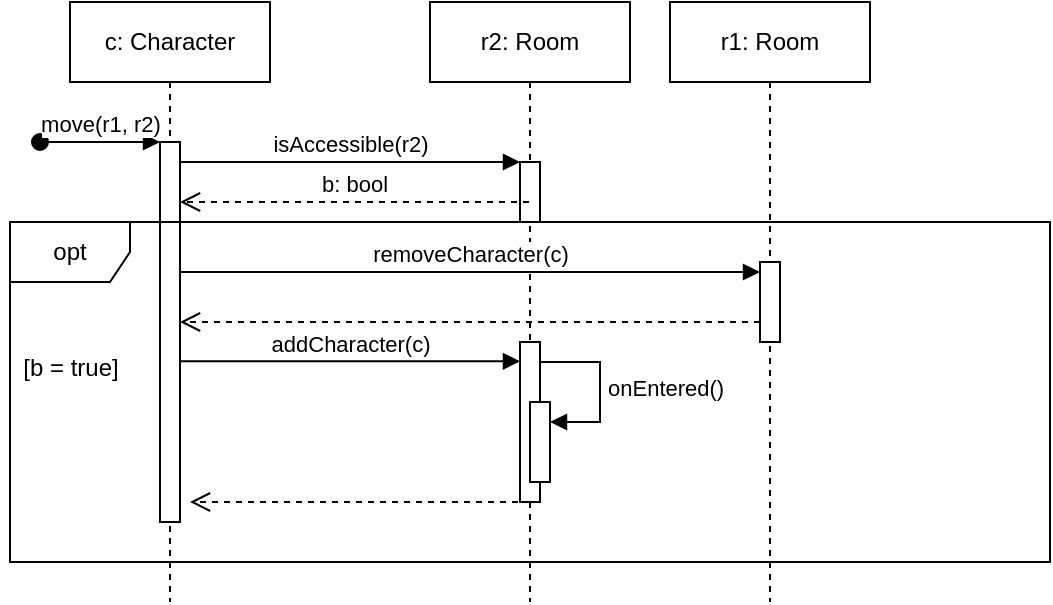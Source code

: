 <mxfile version="23.1.8" type="device" pages="5">
  <diagram name="CharatcerMove" id="2YBvvXClWsGukQMizWep">
    <mxGraphModel dx="696" dy="379" grid="1" gridSize="10" guides="1" tooltips="1" connect="1" arrows="1" fold="1" page="1" pageScale="1" pageWidth="850" pageHeight="1100" math="0" shadow="0">
      <root>
        <mxCell id="0" />
        <mxCell id="1" parent="0" />
        <mxCell id="aM9ryv3xv72pqoxQDRHE-1" value="c: Character" style="shape=umlLifeline;perimeter=lifelinePerimeter;whiteSpace=wrap;html=1;container=0;dropTarget=0;collapsible=0;recursiveResize=0;outlineConnect=0;portConstraint=eastwest;newEdgeStyle={&quot;edgeStyle&quot;:&quot;elbowEdgeStyle&quot;,&quot;elbow&quot;:&quot;vertical&quot;,&quot;curved&quot;:0,&quot;rounded&quot;:0};" parent="1" vertex="1">
          <mxGeometry x="40" y="40" width="100" height="300" as="geometry" />
        </mxCell>
        <mxCell id="aM9ryv3xv72pqoxQDRHE-2" value="" style="html=1;points=[];perimeter=orthogonalPerimeter;outlineConnect=0;targetShapes=umlLifeline;portConstraint=eastwest;newEdgeStyle={&quot;edgeStyle&quot;:&quot;elbowEdgeStyle&quot;,&quot;elbow&quot;:&quot;vertical&quot;,&quot;curved&quot;:0,&quot;rounded&quot;:0};" parent="aM9ryv3xv72pqoxQDRHE-1" vertex="1">
          <mxGeometry x="45" y="70" width="10" height="190" as="geometry" />
        </mxCell>
        <mxCell id="aM9ryv3xv72pqoxQDRHE-3" value="move(r1, r2)" style="html=1;verticalAlign=bottom;startArrow=oval;endArrow=block;startSize=8;edgeStyle=elbowEdgeStyle;elbow=vertical;curved=0;rounded=0;" parent="aM9ryv3xv72pqoxQDRHE-1" target="aM9ryv3xv72pqoxQDRHE-2" edge="1">
          <mxGeometry relative="1" as="geometry">
            <mxPoint x="-15" y="70" as="sourcePoint" />
          </mxGeometry>
        </mxCell>
        <mxCell id="aM9ryv3xv72pqoxQDRHE-5" value="r2: Room" style="shape=umlLifeline;perimeter=lifelinePerimeter;whiteSpace=wrap;html=1;container=0;dropTarget=0;collapsible=0;recursiveResize=0;outlineConnect=0;portConstraint=eastwest;newEdgeStyle={&quot;edgeStyle&quot;:&quot;elbowEdgeStyle&quot;,&quot;elbow&quot;:&quot;vertical&quot;,&quot;curved&quot;:0,&quot;rounded&quot;:0};" parent="1" vertex="1">
          <mxGeometry x="220" y="40" width="100" height="300" as="geometry" />
        </mxCell>
        <mxCell id="aM9ryv3xv72pqoxQDRHE-6" value="" style="html=1;points=[];perimeter=orthogonalPerimeter;outlineConnect=0;targetShapes=umlLifeline;portConstraint=eastwest;newEdgeStyle={&quot;edgeStyle&quot;:&quot;elbowEdgeStyle&quot;,&quot;elbow&quot;:&quot;vertical&quot;,&quot;curved&quot;:0,&quot;rounded&quot;:0};" parent="aM9ryv3xv72pqoxQDRHE-5" vertex="1">
          <mxGeometry x="45" y="80" width="10" height="30" as="geometry" />
        </mxCell>
        <mxCell id="-g9R-0nJ1j3q_HA96TBS-6" value="" style="html=1;points=[[0,0,0,0,5],[0,1,0,0,-5],[1,0,0,0,5],[1,1,0,0,-5]];perimeter=orthogonalPerimeter;outlineConnect=0;targetShapes=umlLifeline;portConstraint=eastwest;newEdgeStyle={&quot;curved&quot;:0,&quot;rounded&quot;:0};" vertex="1" parent="aM9ryv3xv72pqoxQDRHE-5">
          <mxGeometry x="45" y="170" width="10" height="80" as="geometry" />
        </mxCell>
        <mxCell id="aM9ryv3xv72pqoxQDRHE-7" value="isAccessible(r2)" style="html=1;verticalAlign=bottom;endArrow=block;edgeStyle=elbowEdgeStyle;elbow=vertical;curved=0;rounded=0;" parent="1" source="aM9ryv3xv72pqoxQDRHE-2" target="aM9ryv3xv72pqoxQDRHE-6" edge="1">
          <mxGeometry relative="1" as="geometry">
            <mxPoint x="195" y="130" as="sourcePoint" />
            <Array as="points">
              <mxPoint x="180" y="120" />
            </Array>
          </mxGeometry>
        </mxCell>
        <mxCell id="-g9R-0nJ1j3q_HA96TBS-1" value="r1: Room" style="shape=umlLifeline;perimeter=lifelinePerimeter;whiteSpace=wrap;html=1;container=1;dropTarget=0;collapsible=0;recursiveResize=0;outlineConnect=0;portConstraint=eastwest;newEdgeStyle={&quot;curved&quot;:0,&quot;rounded&quot;:0};" vertex="1" parent="1">
          <mxGeometry x="340" y="40" width="100" height="300" as="geometry" />
        </mxCell>
        <mxCell id="-g9R-0nJ1j3q_HA96TBS-2" value="b: bool" style="html=1;verticalAlign=bottom;endArrow=open;dashed=1;endSize=8;curved=0;rounded=0;" edge="1" parent="1" source="aM9ryv3xv72pqoxQDRHE-5" target="aM9ryv3xv72pqoxQDRHE-2">
          <mxGeometry relative="1" as="geometry">
            <mxPoint x="240" y="190" as="sourcePoint" />
            <mxPoint x="160" y="190" as="targetPoint" />
            <Array as="points">
              <mxPoint x="180" y="140" />
            </Array>
          </mxGeometry>
        </mxCell>
        <mxCell id="-g9R-0nJ1j3q_HA96TBS-3" value="opt" style="shape=umlFrame;whiteSpace=wrap;html=1;pointerEvents=0;" vertex="1" parent="1">
          <mxGeometry x="10" y="150" width="520" height="170" as="geometry" />
        </mxCell>
        <mxCell id="-g9R-0nJ1j3q_HA96TBS-4" value="[b = true]" style="text;html=1;align=center;verticalAlign=middle;resizable=0;points=[];autosize=1;strokeColor=none;fillColor=none;" vertex="1" parent="1">
          <mxGeometry x="5" y="208" width="70" height="30" as="geometry" />
        </mxCell>
        <mxCell id="-g9R-0nJ1j3q_HA96TBS-5" value="addCharacter(c)" style="html=1;verticalAlign=bottom;endArrow=block;curved=0;rounded=0;" edge="1" parent="1">
          <mxGeometry width="80" relative="1" as="geometry">
            <mxPoint x="95" y="219.66" as="sourcePoint" />
            <mxPoint x="265.0" y="219.66" as="targetPoint" />
          </mxGeometry>
        </mxCell>
        <mxCell id="-g9R-0nJ1j3q_HA96TBS-7" value="" style="html=1;verticalAlign=bottom;endArrow=open;dashed=1;endSize=8;curved=0;rounded=0;" edge="1" parent="1">
          <mxGeometry relative="1" as="geometry">
            <mxPoint x="270.0" y="290" as="sourcePoint" />
            <mxPoint x="100" y="290" as="targetPoint" />
            <Array as="points">
              <mxPoint x="185" y="290" />
            </Array>
          </mxGeometry>
        </mxCell>
        <mxCell id="-g9R-0nJ1j3q_HA96TBS-9" value="" style="html=1;points=[[0,0,0,0,5],[0,1,0,0,-5],[1,0,0,0,5],[1,1,0,0,-5]];perimeter=orthogonalPerimeter;outlineConnect=0;targetShapes=umlLifeline;portConstraint=eastwest;newEdgeStyle={&quot;curved&quot;:0,&quot;rounded&quot;:0};" vertex="1" parent="1">
          <mxGeometry x="385" y="170" width="10" height="40" as="geometry" />
        </mxCell>
        <mxCell id="-g9R-0nJ1j3q_HA96TBS-10" value="removeCharacter(c)" style="html=1;verticalAlign=bottom;endArrow=block;curved=0;rounded=0;entryX=0;entryY=0;entryDx=0;entryDy=5;entryPerimeter=0;" edge="1" parent="1" target="-g9R-0nJ1j3q_HA96TBS-9">
          <mxGeometry width="80" relative="1" as="geometry">
            <mxPoint x="95" y="175" as="sourcePoint" />
            <mxPoint x="275.0" y="178" as="targetPoint" />
          </mxGeometry>
        </mxCell>
        <mxCell id="-g9R-0nJ1j3q_HA96TBS-11" value="" style="html=1;verticalAlign=bottom;endArrow=open;dashed=1;endSize=8;curved=0;rounded=0;" edge="1" parent="1">
          <mxGeometry relative="1" as="geometry">
            <mxPoint x="385" y="200" as="sourcePoint" />
            <mxPoint x="95" y="200" as="targetPoint" />
          </mxGeometry>
        </mxCell>
        <mxCell id="gFH9INDQ7x3D4AI99du3-1" value="" style="html=1;points=[[0,0,0,0,5],[0,1,0,0,-5],[1,0,0,0,5],[1,1,0,0,-5]];perimeter=orthogonalPerimeter;outlineConnect=0;targetShapes=umlLifeline;portConstraint=eastwest;newEdgeStyle={&quot;curved&quot;:0,&quot;rounded&quot;:0};" vertex="1" parent="1">
          <mxGeometry x="270" y="240" width="10" height="40" as="geometry" />
        </mxCell>
        <mxCell id="gFH9INDQ7x3D4AI99du3-2" value="onEntered()" style="html=1;align=left;spacingLeft=2;endArrow=block;rounded=0;edgeStyle=orthogonalEdgeStyle;curved=0;rounded=0;" edge="1" target="gFH9INDQ7x3D4AI99du3-1" parent="1">
          <mxGeometry x="0.005" relative="1" as="geometry">
            <mxPoint x="275" y="220" as="sourcePoint" />
            <Array as="points">
              <mxPoint x="305" y="250" />
            </Array>
            <mxPoint as="offset" />
          </mxGeometry>
        </mxCell>
      </root>
    </mxGraphModel>
  </diagram>
  <diagram id="oP12XMrVPe4MuxAEgVs0" name="StudentItemPickUp">
    <mxGraphModel dx="841" dy="458" grid="1" gridSize="10" guides="1" tooltips="1" connect="1" arrows="1" fold="1" page="1" pageScale="1" pageWidth="827" pageHeight="1169" math="0" shadow="0">
      <root>
        <mxCell id="0" />
        <mxCell id="1" parent="0" />
        <mxCell id="v0VW3kEOeEPae2AhgNna-1" value="s: Student" style="shape=umlLifeline;perimeter=lifelinePerimeter;whiteSpace=wrap;html=1;container=1;dropTarget=0;collapsible=0;recursiveResize=0;outlineConnect=0;portConstraint=eastwest;newEdgeStyle={&quot;curved&quot;:0,&quot;rounded&quot;:0};" vertex="1" parent="1">
          <mxGeometry x="60" y="50" width="100" height="300" as="geometry" />
        </mxCell>
        <mxCell id="v0VW3kEOeEPae2AhgNna-4" value="" style="html=1;points=[[0,0,0,0,5],[0,1,0,0,-5],[1,0,0,0,5],[1,1,0,0,-5]];perimeter=orthogonalPerimeter;outlineConnect=0;targetShapes=umlLifeline;portConstraint=eastwest;newEdgeStyle={&quot;curved&quot;:0,&quot;rounded&quot;:0};" vertex="1" parent="v0VW3kEOeEPae2AhgNna-1">
          <mxGeometry x="45" y="50" width="10" height="200" as="geometry" />
        </mxCell>
        <mxCell id="v0VW3kEOeEPae2AhgNna-2" value="r: Room" style="shape=umlLifeline;perimeter=lifelinePerimeter;whiteSpace=wrap;html=1;container=1;dropTarget=0;collapsible=0;recursiveResize=0;outlineConnect=0;portConstraint=eastwest;newEdgeStyle={&quot;curved&quot;:0,&quot;rounded&quot;:0};" vertex="1" parent="1">
          <mxGeometry x="230" y="50" width="100" height="300" as="geometry" />
        </mxCell>
        <mxCell id="v0VW3kEOeEPae2AhgNna-6" value="" style="html=1;points=[[0,0,0,0,5],[0,1,0,0,-5],[1,0,0,0,5],[1,1,0,0,-5]];perimeter=orthogonalPerimeter;outlineConnect=0;targetShapes=umlLifeline;portConstraint=eastwest;newEdgeStyle={&quot;curved&quot;:0,&quot;rounded&quot;:0};" vertex="1" parent="v0VW3kEOeEPae2AhgNna-2">
          <mxGeometry x="45" y="80" width="10" height="40" as="geometry" />
        </mxCell>
        <mxCell id="v0VW3kEOeEPae2AhgNna-3" value="i :Item" style="shape=umlLifeline;perimeter=lifelinePerimeter;whiteSpace=wrap;html=1;container=1;dropTarget=0;collapsible=0;recursiveResize=0;outlineConnect=0;portConstraint=eastwest;newEdgeStyle={&quot;curved&quot;:0,&quot;rounded&quot;:0};" vertex="1" parent="1">
          <mxGeometry x="440" y="50" width="100" height="300" as="geometry" />
        </mxCell>
        <mxCell id="v0VW3kEOeEPae2AhgNna-10" value="" style="html=1;points=[[0,0,0,0,5],[0,1,0,0,-5],[1,0,0,0,5],[1,1,0,0,-5]];perimeter=orthogonalPerimeter;outlineConnect=0;targetShapes=umlLifeline;portConstraint=eastwest;newEdgeStyle={&quot;curved&quot;:0,&quot;rounded&quot;:0};" vertex="1" parent="v0VW3kEOeEPae2AhgNna-3">
          <mxGeometry x="45" y="140" width="10" height="80" as="geometry" />
        </mxCell>
        <mxCell id="v0VW3kEOeEPae2AhgNna-5" value="removeItem(i)" style="html=1;verticalAlign=bottom;endArrow=block;curved=0;rounded=0;" edge="1" parent="1">
          <mxGeometry width="80" relative="1" as="geometry">
            <mxPoint x="110" y="130" as="sourcePoint" />
            <mxPoint x="279.5" y="130" as="targetPoint" />
            <Array as="points">
              <mxPoint x="150" y="130" />
            </Array>
          </mxGeometry>
        </mxCell>
        <mxCell id="v0VW3kEOeEPae2AhgNna-7" value="" style="html=1;verticalAlign=bottom;endArrow=open;dashed=1;endSize=8;curved=0;rounded=0;exitX=0;exitY=1;exitDx=0;exitDy=-5;exitPerimeter=0;" edge="1" parent="1" source="v0VW3kEOeEPae2AhgNna-6" target="v0VW3kEOeEPae2AhgNna-4">
          <mxGeometry relative="1" as="geometry">
            <mxPoint x="230" y="150" as="sourcePoint" />
            <mxPoint x="150" y="150" as="targetPoint" />
          </mxGeometry>
        </mxCell>
        <mxCell id="v0VW3kEOeEPae2AhgNna-8" value="pickUpItem(i)" style="html=1;verticalAlign=bottom;endArrow=block;curved=0;rounded=0;entryX=0;entryY=0;entryDx=0;entryDy=5;entryPerimeter=0;" edge="1" parent="1">
          <mxGeometry width="80" relative="1" as="geometry">
            <mxPoint x="10" y="120" as="sourcePoint" />
            <mxPoint x="105.0" y="120" as="targetPoint" />
          </mxGeometry>
        </mxCell>
        <mxCell id="v0VW3kEOeEPae2AhgNna-9" value="onPickedUp()" style="html=1;verticalAlign=bottom;endArrow=block;curved=0;rounded=0;" edge="1" parent="1">
          <mxGeometry x="0.096" width="80" relative="1" as="geometry">
            <mxPoint x="120.0" y="190" as="sourcePoint" />
            <mxPoint x="485" y="190" as="targetPoint" />
            <Array as="points">
              <mxPoint x="280" y="190" />
              <mxPoint x="430" y="190" />
            </Array>
            <mxPoint as="offset" />
          </mxGeometry>
        </mxCell>
        <mxCell id="q2mQUFH5u7X6DuZXXs0P-1" value="" style="html=1;verticalAlign=bottom;endArrow=open;dashed=1;endSize=8;curved=0;rounded=0;" edge="1" parent="1" target="v0VW3kEOeEPae2AhgNna-4">
          <mxGeometry relative="1" as="geometry">
            <mxPoint x="490" y="270" as="sourcePoint" />
            <mxPoint x="120.0" y="270" as="targetPoint" />
          </mxGeometry>
        </mxCell>
      </root>
    </mxGraphModel>
  </diagram>
  <diagram name="InstructorItemPuckUp" id="4jgPU7i3_wvB3pA2sX_O">
    <mxGraphModel dx="841" dy="458" grid="1" gridSize="10" guides="1" tooltips="1" connect="1" arrows="1" fold="1" page="1" pageScale="1" pageWidth="827" pageHeight="1169" math="0" shadow="0">
      <root>
        <mxCell id="x9MJhG8bKUskiO-uLM30-0" />
        <mxCell id="x9MJhG8bKUskiO-uLM30-1" parent="x9MJhG8bKUskiO-uLM30-0" />
        <mxCell id="x9MJhG8bKUskiO-uLM30-2" value="i: Instructor" style="shape=umlLifeline;perimeter=lifelinePerimeter;whiteSpace=wrap;html=1;container=1;dropTarget=0;collapsible=0;recursiveResize=0;outlineConnect=0;portConstraint=eastwest;newEdgeStyle={&quot;curved&quot;:0,&quot;rounded&quot;:0};" vertex="1" parent="x9MJhG8bKUskiO-uLM30-1">
          <mxGeometry x="60" y="50" width="100" height="190" as="geometry" />
        </mxCell>
        <mxCell id="x9MJhG8bKUskiO-uLM30-3" value="" style="html=1;points=[[0,0,0,0,5],[0,1,0,0,-5],[1,0,0,0,5],[1,1,0,0,-5]];perimeter=orthogonalPerimeter;outlineConnect=0;targetShapes=umlLifeline;portConstraint=eastwest;newEdgeStyle={&quot;curved&quot;:0,&quot;rounded&quot;:0};" vertex="1" parent="x9MJhG8bKUskiO-uLM30-2">
          <mxGeometry x="45" y="50" width="10" height="110" as="geometry" />
        </mxCell>
        <mxCell id="x9MJhG8bKUskiO-uLM30-4" value="r: Room" style="shape=umlLifeline;perimeter=lifelinePerimeter;whiteSpace=wrap;html=1;container=1;dropTarget=0;collapsible=0;recursiveResize=0;outlineConnect=0;portConstraint=eastwest;newEdgeStyle={&quot;curved&quot;:0,&quot;rounded&quot;:0};" vertex="1" parent="x9MJhG8bKUskiO-uLM30-1">
          <mxGeometry x="230" y="50" width="100" height="190" as="geometry" />
        </mxCell>
        <mxCell id="x9MJhG8bKUskiO-uLM30-5" value="" style="html=1;points=[[0,0,0,0,5],[0,1,0,0,-5],[1,0,0,0,5],[1,1,0,0,-5]];perimeter=orthogonalPerimeter;outlineConnect=0;targetShapes=umlLifeline;portConstraint=eastwest;newEdgeStyle={&quot;curved&quot;:0,&quot;rounded&quot;:0};" vertex="1" parent="x9MJhG8bKUskiO-uLM30-4">
          <mxGeometry x="45" y="80" width="10" height="40" as="geometry" />
        </mxCell>
        <mxCell id="x9MJhG8bKUskiO-uLM30-8" value="removeItem(i)" style="html=1;verticalAlign=bottom;endArrow=block;curved=0;rounded=0;" edge="1" parent="x9MJhG8bKUskiO-uLM30-1">
          <mxGeometry width="80" relative="1" as="geometry">
            <mxPoint x="110" y="130" as="sourcePoint" />
            <mxPoint x="279.5" y="130" as="targetPoint" />
            <Array as="points">
              <mxPoint x="150" y="130" />
            </Array>
          </mxGeometry>
        </mxCell>
        <mxCell id="x9MJhG8bKUskiO-uLM30-9" value="" style="html=1;verticalAlign=bottom;endArrow=open;dashed=1;endSize=8;curved=0;rounded=0;exitX=0;exitY=1;exitDx=0;exitDy=-5;exitPerimeter=0;" edge="1" parent="x9MJhG8bKUskiO-uLM30-1" source="x9MJhG8bKUskiO-uLM30-5" target="x9MJhG8bKUskiO-uLM30-3">
          <mxGeometry relative="1" as="geometry">
            <mxPoint x="230" y="150" as="sourcePoint" />
            <mxPoint x="150" y="150" as="targetPoint" />
          </mxGeometry>
        </mxCell>
        <mxCell id="x9MJhG8bKUskiO-uLM30-10" value="pickUpItem(i)" style="html=1;verticalAlign=bottom;endArrow=block;curved=0;rounded=0;entryX=0;entryY=0;entryDx=0;entryDy=5;entryPerimeter=0;" edge="1" parent="x9MJhG8bKUskiO-uLM30-1">
          <mxGeometry width="80" relative="1" as="geometry">
            <mxPoint x="10" y="120" as="sourcePoint" />
            <mxPoint x="105.0" y="120" as="targetPoint" />
          </mxGeometry>
        </mxCell>
      </root>
    </mxGraphModel>
  </diagram>
  <diagram id="h1OVNxDz_2Jjm3LuWqLY" name="UseItem">
    <mxGraphModel dx="841" dy="458" grid="1" gridSize="10" guides="1" tooltips="1" connect="1" arrows="1" fold="1" page="1" pageScale="1" pageWidth="827" pageHeight="1169" math="0" shadow="0">
      <root>
        <mxCell id="0" />
        <mxCell id="1" parent="0" />
        <mxCell id="bbkktdvkOxGHxSdScLZ_-1" value="s: Student" style="shape=umlLifeline;perimeter=lifelinePerimeter;whiteSpace=wrap;html=1;container=1;dropTarget=0;collapsible=0;recursiveResize=0;outlineConnect=0;portConstraint=eastwest;newEdgeStyle={&quot;curved&quot;:0,&quot;rounded&quot;:0};" vertex="1" parent="1">
          <mxGeometry x="80" y="120" width="100" height="300" as="geometry" />
        </mxCell>
        <mxCell id="BjoumV6Mx2QM3VXIOmvH-2" value="" style="html=1;points=[[0,0,0,0,5],[0,1,0,0,-5],[1,0,0,0,5],[1,1,0,0,-5]];perimeter=orthogonalPerimeter;outlineConnect=0;targetShapes=umlLifeline;portConstraint=eastwest;newEdgeStyle={&quot;curved&quot;:0,&quot;rounded&quot;:0};" vertex="1" parent="bbkktdvkOxGHxSdScLZ_-1">
          <mxGeometry x="45" y="70" width="10" height="190" as="geometry" />
        </mxCell>
        <mxCell id="BjoumV6Mx2QM3VXIOmvH-1" value="i: Item" style="shape=umlLifeline;perimeter=lifelinePerimeter;whiteSpace=wrap;html=1;container=1;dropTarget=0;collapsible=0;recursiveResize=0;outlineConnect=0;portConstraint=eastwest;newEdgeStyle={&quot;curved&quot;:0,&quot;rounded&quot;:0};" vertex="1" parent="1">
          <mxGeometry x="240" y="120" width="100" height="300" as="geometry" />
        </mxCell>
        <mxCell id="BjoumV6Mx2QM3VXIOmvH-4" value="" style="html=1;points=[[0,0,0,0,5],[0,1,0,0,-5],[1,0,0,0,5],[1,1,0,0,-5]];perimeter=orthogonalPerimeter;outlineConnect=0;targetShapes=umlLifeline;portConstraint=eastwest;newEdgeStyle={&quot;curved&quot;:0,&quot;rounded&quot;:0};" vertex="1" parent="BjoumV6Mx2QM3VXIOmvH-1">
          <mxGeometry x="45" y="90" width="10" height="60" as="geometry" />
        </mxCell>
        <mxCell id="BjoumV6Mx2QM3VXIOmvH-3" value="useItem(i)" style="html=1;verticalAlign=bottom;endArrow=block;curved=0;rounded=0;" edge="1" parent="1" target="BjoumV6Mx2QM3VXIOmvH-2">
          <mxGeometry width="80" relative="1" as="geometry">
            <mxPoint x="20" y="200" as="sourcePoint" />
            <mxPoint x="110" y="200" as="targetPoint" />
          </mxGeometry>
        </mxCell>
        <mxCell id="BjoumV6Mx2QM3VXIOmvH-5" value="use()" style="html=1;verticalAlign=bottom;endArrow=block;curved=0;rounded=0;" edge="1" parent="1">
          <mxGeometry width="80" relative="1" as="geometry">
            <mxPoint x="135.0" y="210" as="sourcePoint" />
            <mxPoint x="285" y="210" as="targetPoint" />
          </mxGeometry>
        </mxCell>
        <mxCell id="BjoumV6Mx2QM3VXIOmvH-6" value="" style="html=1;verticalAlign=bottom;endArrow=open;dashed=1;endSize=8;curved=0;rounded=0;" edge="1" parent="1" target="BjoumV6Mx2QM3VXIOmvH-2">
          <mxGeometry relative="1" as="geometry">
            <mxPoint x="290" y="269.58" as="sourcePoint" />
            <mxPoint x="140.0" y="269.58" as="targetPoint" />
          </mxGeometry>
        </mxCell>
      </root>
    </mxGraphModel>
  </diagram>
  <diagram id="xo4uC17DPznQnbRXL3TF" name="MergeRoom">
    <mxGraphModel dx="747" dy="407" grid="1" gridSize="10" guides="1" tooltips="1" connect="1" arrows="1" fold="1" page="1" pageScale="1" pageWidth="827" pageHeight="1169" math="0" shadow="0">
      <root>
        <mxCell id="0" />
        <mxCell id="1" parent="0" />
        <mxCell id="GSm0A96lBEENtcwGzsFb-1" value="gc: GameController" style="shape=umlLifeline;perimeter=lifelinePerimeter;whiteSpace=wrap;html=1;container=1;dropTarget=0;collapsible=0;recursiveResize=0;outlineConnect=0;portConstraint=eastwest;newEdgeStyle={&quot;curved&quot;:0,&quot;rounded&quot;:0};" vertex="1" parent="1">
          <mxGeometry x="80" y="40" width="110" height="660" as="geometry" />
        </mxCell>
        <mxCell id="GSm0A96lBEENtcwGzsFb-4" value="" style="html=1;points=[[0,0,0,0,5],[0,1,0,0,-5],[1,0,0,0,5],[1,1,0,0,-5]];perimeter=orthogonalPerimeter;outlineConnect=0;targetShapes=umlLifeline;portConstraint=eastwest;newEdgeStyle={&quot;curved&quot;:0,&quot;rounded&quot;:0};" vertex="1" parent="GSm0A96lBEENtcwGzsFb-1">
          <mxGeometry x="50" y="70" width="10" height="580" as="geometry" />
        </mxCell>
        <mxCell id="FsLcxieu5-XQCKXkS7uP-18" value="" style="html=1;points=[[0,0,0,0,5],[0,1,0,0,-5],[1,0,0,0,5],[1,1,0,0,-5]];perimeter=orthogonalPerimeter;outlineConnect=0;targetShapes=umlLifeline;portConstraint=eastwest;newEdgeStyle={&quot;curved&quot;:0,&quot;rounded&quot;:0};" vertex="1" parent="GSm0A96lBEENtcwGzsFb-1">
          <mxGeometry x="55" y="350" width="10" height="40" as="geometry" />
        </mxCell>
        <mxCell id="FsLcxieu5-XQCKXkS7uP-19" value="i3 = sortItems()" style="html=1;align=left;spacingLeft=2;endArrow=block;rounded=0;edgeStyle=orthogonalEdgeStyle;curved=0;rounded=0;" edge="1" target="FsLcxieu5-XQCKXkS7uP-18" parent="GSm0A96lBEENtcwGzsFb-1">
          <mxGeometry relative="1" as="geometry">
            <mxPoint x="60" y="330" as="sourcePoint" />
            <Array as="points">
              <mxPoint x="90" y="360" />
            </Array>
          </mxGeometry>
        </mxCell>
        <mxCell id="FsLcxieu5-XQCKXkS7uP-25" value="" style="html=1;points=[[0,0,0,0,5],[0,1,0,0,-5],[1,0,0,0,5],[1,1,0,0,-5]];perimeter=orthogonalPerimeter;outlineConnect=0;targetShapes=umlLifeline;portConstraint=eastwest;newEdgeStyle={&quot;curved&quot;:0,&quot;rounded&quot;:0};" vertex="1" parent="GSm0A96lBEENtcwGzsFb-1">
          <mxGeometry x="55" y="450" width="10" height="40" as="geometry" />
        </mxCell>
        <mxCell id="FsLcxieu5-XQCKXkS7uP-26" value="removeRoom(r1)" style="html=1;align=left;spacingLeft=2;endArrow=block;rounded=0;edgeStyle=orthogonalEdgeStyle;curved=0;rounded=0;" edge="1" target="FsLcxieu5-XQCKXkS7uP-25" parent="GSm0A96lBEENtcwGzsFb-1">
          <mxGeometry relative="1" as="geometry">
            <mxPoint x="60" y="430" as="sourcePoint" />
            <Array as="points">
              <mxPoint x="90" y="460" />
            </Array>
          </mxGeometry>
        </mxCell>
        <mxCell id="FsLcxieu5-XQCKXkS7uP-27" value="" style="html=1;points=[[0,0,0,0,5],[0,1,0,0,-5],[1,0,0,0,5],[1,1,0,0,-5]];perimeter=orthogonalPerimeter;outlineConnect=0;targetShapes=umlLifeline;portConstraint=eastwest;newEdgeStyle={&quot;curved&quot;:0,&quot;rounded&quot;:0};" vertex="1" parent="GSm0A96lBEENtcwGzsFb-1">
          <mxGeometry x="55" y="520" width="10" height="40" as="geometry" />
        </mxCell>
        <mxCell id="FsLcxieu5-XQCKXkS7uP-28" value="removeRoom(r2)" style="html=1;align=left;spacingLeft=2;endArrow=block;rounded=0;edgeStyle=orthogonalEdgeStyle;curved=0;rounded=0;" edge="1" target="FsLcxieu5-XQCKXkS7uP-27" parent="GSm0A96lBEENtcwGzsFb-1">
          <mxGeometry relative="1" as="geometry">
            <mxPoint x="60" y="500" as="sourcePoint" />
            <Array as="points">
              <mxPoint x="90" y="530" />
            </Array>
          </mxGeometry>
        </mxCell>
        <mxCell id="FsLcxieu5-XQCKXkS7uP-29" value="" style="html=1;points=[[0,0,0,0,5],[0,1,0,0,-5],[1,0,0,0,5],[1,1,0,0,-5]];perimeter=orthogonalPerimeter;outlineConnect=0;targetShapes=umlLifeline;portConstraint=eastwest;newEdgeStyle={&quot;curved&quot;:0,&quot;rounded&quot;:0};" vertex="1" parent="GSm0A96lBEENtcwGzsFb-1">
          <mxGeometry x="55" y="600" width="10" height="40" as="geometry" />
        </mxCell>
        <mxCell id="FsLcxieu5-XQCKXkS7uP-30" value="addRoom(r3)" style="html=1;align=left;spacingLeft=2;endArrow=block;rounded=0;edgeStyle=orthogonalEdgeStyle;curved=0;rounded=0;" edge="1" target="FsLcxieu5-XQCKXkS7uP-29" parent="GSm0A96lBEENtcwGzsFb-1">
          <mxGeometry relative="1" as="geometry">
            <mxPoint x="60" y="580" as="sourcePoint" />
            <Array as="points">
              <mxPoint x="90" y="610" />
            </Array>
          </mxGeometry>
        </mxCell>
        <mxCell id="GSm0A96lBEENtcwGzsFb-2" value="r1: Room" style="shape=umlLifeline;perimeter=lifelinePerimeter;whiteSpace=wrap;html=1;container=1;dropTarget=0;collapsible=0;recursiveResize=0;outlineConnect=0;portConstraint=eastwest;newEdgeStyle={&quot;curved&quot;:0,&quot;rounded&quot;:0};" vertex="1" parent="1">
          <mxGeometry x="240" y="40" width="100" height="660" as="geometry" />
        </mxCell>
        <mxCell id="GSm0A96lBEENtcwGzsFb-6" value="" style="html=1;points=[[0,0,0,0,5],[0,1,0,0,-5],[1,0,0,0,5],[1,1,0,0,-5]];perimeter=orthogonalPerimeter;outlineConnect=0;targetShapes=umlLifeline;portConstraint=eastwest;newEdgeStyle={&quot;curved&quot;:0,&quot;rounded&quot;:0};" vertex="1" parent="GSm0A96lBEENtcwGzsFb-2">
          <mxGeometry x="45" y="80" width="10" height="20" as="geometry" />
        </mxCell>
        <mxCell id="FsLcxieu5-XQCKXkS7uP-8" value="" style="html=1;points=[[0,0,0,0,5],[0,1,0,0,-5],[1,0,0,0,5],[1,1,0,0,-5]];perimeter=orthogonalPerimeter;outlineConnect=0;targetShapes=umlLifeline;portConstraint=eastwest;newEdgeStyle={&quot;curved&quot;:0,&quot;rounded&quot;:0};" vertex="1" parent="GSm0A96lBEENtcwGzsFb-2">
          <mxGeometry x="45" y="260" width="10" height="20" as="geometry" />
        </mxCell>
        <mxCell id="FsLcxieu5-XQCKXkS7uP-9" value="getItems()" style="html=1;verticalAlign=bottom;endArrow=block;curved=0;rounded=0;" edge="1" parent="GSm0A96lBEENtcwGzsFb-2">
          <mxGeometry width="80" relative="1" as="geometry">
            <mxPoint x="-100" y="260" as="sourcePoint" />
            <mxPoint x="49.5" y="260" as="targetPoint" />
          </mxGeometry>
        </mxCell>
        <mxCell id="FsLcxieu5-XQCKXkS7uP-10" value="i1:= list&amp;lt;Item&amp;gt;" style="html=1;verticalAlign=bottom;endArrow=open;dashed=1;endSize=8;curved=0;rounded=0;exitX=0;exitY=1;exitDx=0;exitDy=-5;exitPerimeter=0;" edge="1" parent="GSm0A96lBEENtcwGzsFb-2">
          <mxGeometry relative="1" as="geometry">
            <mxPoint x="45" y="280" as="sourcePoint" />
            <mxPoint x="-100.0" y="280" as="targetPoint" />
          </mxGeometry>
        </mxCell>
        <mxCell id="GSm0A96lBEENtcwGzsFb-3" value="r2: Room" style="shape=umlLifeline;perimeter=lifelinePerimeter;whiteSpace=wrap;html=1;container=1;dropTarget=0;collapsible=0;recursiveResize=0;outlineConnect=0;portConstraint=eastwest;newEdgeStyle={&quot;curved&quot;:0,&quot;rounded&quot;:0};" vertex="1" parent="1">
          <mxGeometry x="400" y="40" width="100" height="660" as="geometry" />
        </mxCell>
        <mxCell id="GSm0A96lBEENtcwGzsFb-8" value="" style="html=1;points=[[0,0,0,0,5],[0,1,0,0,-5],[1,0,0,0,5],[1,1,0,0,-5]];perimeter=orthogonalPerimeter;outlineConnect=0;targetShapes=umlLifeline;portConstraint=eastwest;newEdgeStyle={&quot;curved&quot;:0,&quot;rounded&quot;:0};" vertex="1" parent="GSm0A96lBEENtcwGzsFb-3">
          <mxGeometry x="45" y="115" width="10" height="25" as="geometry" />
        </mxCell>
        <mxCell id="FsLcxieu5-XQCKXkS7uP-11" value="" style="html=1;points=[[0,0,0,0,5],[0,1,0,0,-5],[1,0,0,0,5],[1,1,0,0,-5]];perimeter=orthogonalPerimeter;outlineConnect=0;targetShapes=umlLifeline;portConstraint=eastwest;newEdgeStyle={&quot;curved&quot;:0,&quot;rounded&quot;:0};" vertex="1" parent="GSm0A96lBEENtcwGzsFb-3">
          <mxGeometry x="45" y="300" width="10" height="20" as="geometry" />
        </mxCell>
        <mxCell id="GSm0A96lBEENtcwGzsFb-5" value="mergeRooms(r1, r2)" style="html=1;verticalAlign=bottom;endArrow=block;curved=0;rounded=0;" edge="1" parent="1" target="GSm0A96lBEENtcwGzsFb-4">
          <mxGeometry width="80" relative="1" as="geometry">
            <mxPoint x="10" y="110" as="sourcePoint" />
            <mxPoint x="110" y="110" as="targetPoint" />
          </mxGeometry>
        </mxCell>
        <mxCell id="GSm0A96lBEENtcwGzsFb-7" value="r3: Room" style="shape=umlLifeline;perimeter=lifelinePerimeter;whiteSpace=wrap;html=1;container=1;dropTarget=0;collapsible=0;recursiveResize=0;outlineConnect=0;portConstraint=eastwest;newEdgeStyle={&quot;curved&quot;:0,&quot;rounded&quot;:0};" vertex="1" parent="1">
          <mxGeometry x="560" y="40" width="100" height="660" as="geometry" />
        </mxCell>
        <mxCell id="GSm0A96lBEENtcwGzsFb-9" value="" style="html=1;points=[[0,0,0,0,5],[0,1,0,0,-5],[1,0,0,0,5],[1,1,0,0,-5]];perimeter=orthogonalPerimeter;outlineConnect=0;targetShapes=umlLifeline;portConstraint=eastwest;newEdgeStyle={&quot;curved&quot;:0,&quot;rounded&quot;:0};" vertex="1" parent="GSm0A96lBEENtcwGzsFb-7">
          <mxGeometry x="45" y="160" width="10" height="30" as="geometry" />
        </mxCell>
        <mxCell id="FsLcxieu5-XQCKXkS7uP-5" value="" style="html=1;points=[[0,0,0,0,5],[0,1,0,0,-5],[1,0,0,0,5],[1,1,0,0,-5]];perimeter=orthogonalPerimeter;outlineConnect=0;targetShapes=umlLifeline;portConstraint=eastwest;newEdgeStyle={&quot;curved&quot;:0,&quot;rounded&quot;:0};" vertex="1" parent="GSm0A96lBEENtcwGzsFb-7">
          <mxGeometry x="45" y="210" width="10" height="30" as="geometry" />
        </mxCell>
        <mxCell id="FsLcxieu5-XQCKXkS7uP-6" value="addNeighbours(n2)" style="html=1;verticalAlign=bottom;endArrow=block;curved=0;rounded=0;entryX=0;entryY=0;entryDx=0;entryDy=5;entryPerimeter=0;" edge="1" parent="GSm0A96lBEENtcwGzsFb-7" target="FsLcxieu5-XQCKXkS7uP-5">
          <mxGeometry width="80" relative="1" as="geometry">
            <mxPoint x="-420" y="215" as="sourcePoint" />
            <mxPoint x="-300" y="230" as="targetPoint" />
          </mxGeometry>
        </mxCell>
        <mxCell id="FsLcxieu5-XQCKXkS7uP-7" value="" style="html=1;verticalAlign=bottom;endArrow=open;dashed=1;endSize=8;curved=0;rounded=0;exitX=0;exitY=1;exitDx=0;exitDy=-5;exitPerimeter=0;" edge="1" parent="GSm0A96lBEENtcwGzsFb-7" source="FsLcxieu5-XQCKXkS7uP-5">
          <mxGeometry relative="1" as="geometry">
            <mxPoint x="-140" y="240" as="sourcePoint" />
            <mxPoint x="-425" y="235" as="targetPoint" />
          </mxGeometry>
        </mxCell>
        <mxCell id="FsLcxieu5-XQCKXkS7uP-21" value="" style="html=1;points=[[0,0,0,0,5],[0,1,0,0,-5],[1,0,0,0,5],[1,1,0,0,-5]];perimeter=orthogonalPerimeter;outlineConnect=0;targetShapes=umlLifeline;portConstraint=eastwest;newEdgeStyle={&quot;curved&quot;:0,&quot;rounded&quot;:0};" vertex="1" parent="GSm0A96lBEENtcwGzsFb-7">
          <mxGeometry x="45" y="400" width="10" height="30" as="geometry" />
        </mxCell>
        <mxCell id="GSm0A96lBEENtcwGzsFb-10" value="getNeighbours()" style="html=1;verticalAlign=bottom;endArrow=block;curved=0;rounded=0;" edge="1" parent="1">
          <mxGeometry width="80" relative="1" as="geometry">
            <mxPoint x="140" y="120" as="sourcePoint" />
            <mxPoint x="289.5" y="120" as="targetPoint" />
          </mxGeometry>
        </mxCell>
        <mxCell id="GSm0A96lBEENtcwGzsFb-11" value="n1:= list&amp;lt;Room&amp;gt;" style="html=1;verticalAlign=bottom;endArrow=open;dashed=1;endSize=8;curved=0;rounded=0;exitX=0;exitY=1;exitDx=0;exitDy=-5;exitPerimeter=0;" edge="1" parent="1">
          <mxGeometry relative="1" as="geometry">
            <mxPoint x="285" y="140" as="sourcePoint" />
            <mxPoint x="140.0" y="140" as="targetPoint" />
          </mxGeometry>
        </mxCell>
        <mxCell id="GSm0A96lBEENtcwGzsFb-12" value="getNeighbours()" style="html=1;verticalAlign=bottom;endArrow=block;curved=0;rounded=0;entryX=0;entryY=0;entryDx=0;entryDy=5;entryPerimeter=0;" edge="1" parent="1" source="GSm0A96lBEENtcwGzsFb-4" target="GSm0A96lBEENtcwGzsFb-8">
          <mxGeometry width="80" relative="1" as="geometry">
            <mxPoint x="150" y="184.62" as="sourcePoint" />
            <mxPoint x="299.5" y="184.62" as="targetPoint" />
          </mxGeometry>
        </mxCell>
        <mxCell id="GSm0A96lBEENtcwGzsFb-13" value="n2:= list&amp;lt;Room&amp;gt;" style="html=1;verticalAlign=bottom;endArrow=open;dashed=1;endSize=8;curved=0;rounded=0;" edge="1" parent="1">
          <mxGeometry relative="1" as="geometry">
            <mxPoint x="442.5" y="180" as="sourcePoint" />
            <mxPoint x="137.5" y="180" as="targetPoint" />
          </mxGeometry>
        </mxCell>
        <mxCell id="FsLcxieu5-XQCKXkS7uP-1" value="addNeighbours(n1)" style="html=1;verticalAlign=bottom;endArrow=block;curved=0;rounded=0;entryX=0;entryY=0;entryDx=0;entryDy=5;entryPerimeter=0;" edge="1" parent="1" source="GSm0A96lBEENtcwGzsFb-4" target="GSm0A96lBEENtcwGzsFb-9">
          <mxGeometry width="80" relative="1" as="geometry">
            <mxPoint x="180" y="220" as="sourcePoint" />
            <mxPoint x="260" y="220" as="targetPoint" />
          </mxGeometry>
        </mxCell>
        <mxCell id="FsLcxieu5-XQCKXkS7uP-2" value="" style="html=1;verticalAlign=bottom;endArrow=open;dashed=1;endSize=8;curved=0;rounded=0;exitX=0;exitY=1;exitDx=0;exitDy=-5;exitPerimeter=0;" edge="1" parent="1" source="GSm0A96lBEENtcwGzsFb-9" target="GSm0A96lBEENtcwGzsFb-1">
          <mxGeometry relative="1" as="geometry">
            <mxPoint x="420" y="230" as="sourcePoint" />
            <mxPoint x="340" y="230" as="targetPoint" />
          </mxGeometry>
        </mxCell>
        <mxCell id="FsLcxieu5-XQCKXkS7uP-12" value="getItems()" style="html=1;verticalAlign=bottom;endArrow=block;curved=0;rounded=0;entryX=0;entryY=0;entryDx=0;entryDy=5;entryPerimeter=0;" edge="1" parent="1">
          <mxGeometry width="80" relative="1" as="geometry">
            <mxPoint x="137.5" y="340" as="sourcePoint" />
            <mxPoint x="442.5" y="340" as="targetPoint" />
          </mxGeometry>
        </mxCell>
        <mxCell id="FsLcxieu5-XQCKXkS7uP-17" value="i2:= list&amp;lt;Item&amp;gt;" style="html=1;verticalAlign=bottom;endArrow=open;dashed=1;endSize=8;curved=0;rounded=0;exitX=0;exitY=1;exitDx=0;exitDy=-5;exitPerimeter=0;" edge="1" parent="1">
          <mxGeometry relative="1" as="geometry">
            <mxPoint x="442.5" y="360" as="sourcePoint" />
            <mxPoint x="137.5" y="360" as="targetPoint" />
          </mxGeometry>
        </mxCell>
        <mxCell id="FsLcxieu5-XQCKXkS7uP-20" value="addItems(i3)" style="html=1;verticalAlign=bottom;endArrow=block;curved=0;rounded=0;entryX=0;entryY=0;entryDx=0;entryDy=5;entryPerimeter=0;" edge="1" parent="1" source="GSm0A96lBEENtcwGzsFb-4" target="FsLcxieu5-XQCKXkS7uP-21">
          <mxGeometry width="80" relative="1" as="geometry">
            <mxPoint x="140" y="440" as="sourcePoint" />
            <mxPoint x="220" y="440" as="targetPoint" />
          </mxGeometry>
        </mxCell>
        <mxCell id="FsLcxieu5-XQCKXkS7uP-22" value="" style="html=1;verticalAlign=bottom;endArrow=open;dashed=1;endSize=8;curved=0;rounded=0;exitX=0;exitY=1;exitDx=0;exitDy=-5;exitPerimeter=0;" edge="1" parent="1" source="FsLcxieu5-XQCKXkS7uP-21" target="GSm0A96lBEENtcwGzsFb-4">
          <mxGeometry relative="1" as="geometry">
            <mxPoint x="400" y="470" as="sourcePoint" />
            <mxPoint x="320" y="470" as="targetPoint" />
          </mxGeometry>
        </mxCell>
      </root>
    </mxGraphModel>
  </diagram>
</mxfile>
